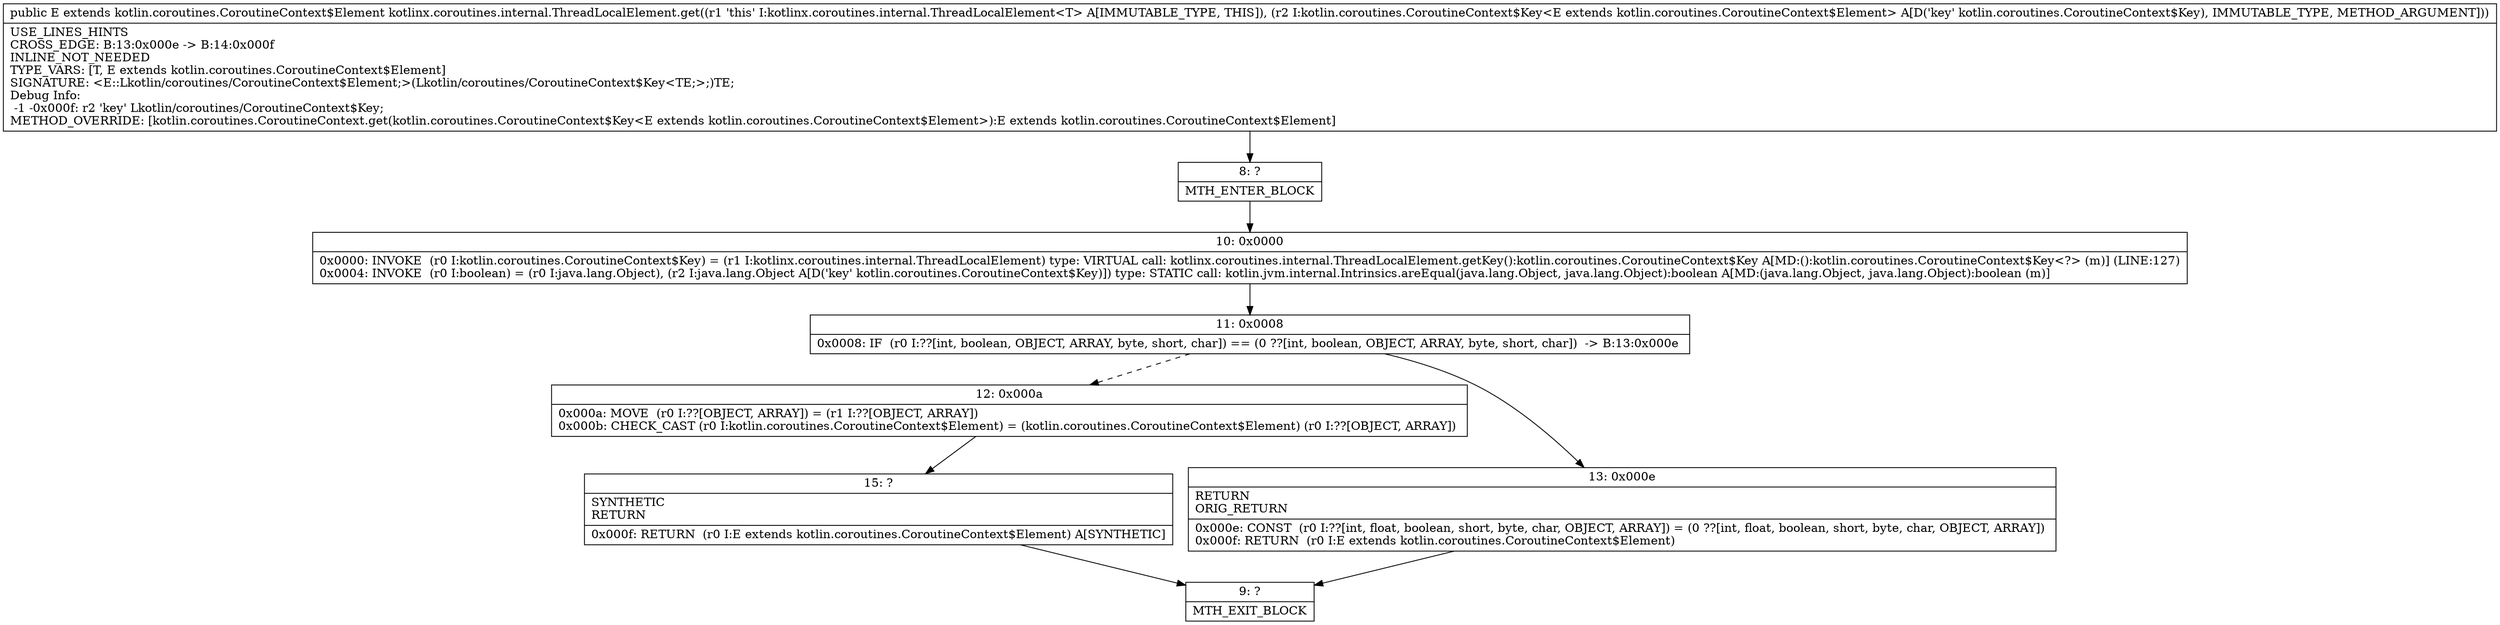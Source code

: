 digraph "CFG forkotlinx.coroutines.internal.ThreadLocalElement.get(Lkotlin\/coroutines\/CoroutineContext$Key;)Lkotlin\/coroutines\/CoroutineContext$Element;" {
Node_8 [shape=record,label="{8\:\ ?|MTH_ENTER_BLOCK\l}"];
Node_10 [shape=record,label="{10\:\ 0x0000|0x0000: INVOKE  (r0 I:kotlin.coroutines.CoroutineContext$Key) = (r1 I:kotlinx.coroutines.internal.ThreadLocalElement) type: VIRTUAL call: kotlinx.coroutines.internal.ThreadLocalElement.getKey():kotlin.coroutines.CoroutineContext$Key A[MD:():kotlin.coroutines.CoroutineContext$Key\<?\> (m)] (LINE:127)\l0x0004: INVOKE  (r0 I:boolean) = (r0 I:java.lang.Object), (r2 I:java.lang.Object A[D('key' kotlin.coroutines.CoroutineContext$Key)]) type: STATIC call: kotlin.jvm.internal.Intrinsics.areEqual(java.lang.Object, java.lang.Object):boolean A[MD:(java.lang.Object, java.lang.Object):boolean (m)]\l}"];
Node_11 [shape=record,label="{11\:\ 0x0008|0x0008: IF  (r0 I:??[int, boolean, OBJECT, ARRAY, byte, short, char]) == (0 ??[int, boolean, OBJECT, ARRAY, byte, short, char])  \-\> B:13:0x000e \l}"];
Node_12 [shape=record,label="{12\:\ 0x000a|0x000a: MOVE  (r0 I:??[OBJECT, ARRAY]) = (r1 I:??[OBJECT, ARRAY]) \l0x000b: CHECK_CAST (r0 I:kotlin.coroutines.CoroutineContext$Element) = (kotlin.coroutines.CoroutineContext$Element) (r0 I:??[OBJECT, ARRAY]) \l}"];
Node_15 [shape=record,label="{15\:\ ?|SYNTHETIC\lRETURN\l|0x000f: RETURN  (r0 I:E extends kotlin.coroutines.CoroutineContext$Element) A[SYNTHETIC]\l}"];
Node_9 [shape=record,label="{9\:\ ?|MTH_EXIT_BLOCK\l}"];
Node_13 [shape=record,label="{13\:\ 0x000e|RETURN\lORIG_RETURN\l|0x000e: CONST  (r0 I:??[int, float, boolean, short, byte, char, OBJECT, ARRAY]) = (0 ??[int, float, boolean, short, byte, char, OBJECT, ARRAY]) \l0x000f: RETURN  (r0 I:E extends kotlin.coroutines.CoroutineContext$Element) \l}"];
MethodNode[shape=record,label="{public E extends kotlin.coroutines.CoroutineContext$Element kotlinx.coroutines.internal.ThreadLocalElement.get((r1 'this' I:kotlinx.coroutines.internal.ThreadLocalElement\<T\> A[IMMUTABLE_TYPE, THIS]), (r2 I:kotlin.coroutines.CoroutineContext$Key\<E extends kotlin.coroutines.CoroutineContext$Element\> A[D('key' kotlin.coroutines.CoroutineContext$Key), IMMUTABLE_TYPE, METHOD_ARGUMENT]))  | USE_LINES_HINTS\lCROSS_EDGE: B:13:0x000e \-\> B:14:0x000f\lINLINE_NOT_NEEDED\lTYPE_VARS: [T, E extends kotlin.coroutines.CoroutineContext$Element]\lSIGNATURE: \<E::Lkotlin\/coroutines\/CoroutineContext$Element;\>(Lkotlin\/coroutines\/CoroutineContext$Key\<TE;\>;)TE;\lDebug Info:\l  \-1 \-0x000f: r2 'key' Lkotlin\/coroutines\/CoroutineContext$Key;\lMETHOD_OVERRIDE: [kotlin.coroutines.CoroutineContext.get(kotlin.coroutines.CoroutineContext$Key\<E extends kotlin.coroutines.CoroutineContext$Element\>):E extends kotlin.coroutines.CoroutineContext$Element]\l}"];
MethodNode -> Node_8;Node_8 -> Node_10;
Node_10 -> Node_11;
Node_11 -> Node_12[style=dashed];
Node_11 -> Node_13;
Node_12 -> Node_15;
Node_15 -> Node_9;
Node_13 -> Node_9;
}

